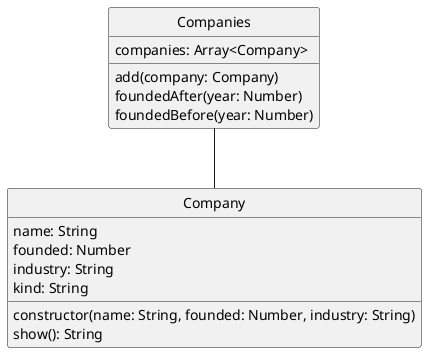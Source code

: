 @startuml
skinparam classAttributeIconSize 0
skinparam monochrome true
hide circle

class Company {
  name: String
  founded: Number
  industry: String
  kind: String
  constructor(name: String, founded: Number, industry: String)
  show(): String
}

class Companies {
  companies: Array<Company>
  add(company: Company)
  foundedAfter(year: Number)
  foundedBefore(year: Number)
}

Companies -- Company
@enduml
